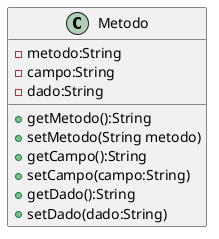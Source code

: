 @startuml
class Metodo {
    - metodo:String
    - campo:String
    - dado:String

    + getMetodo():String
    + setMetodo(String metodo)
    + getCampo():String
    + setCampo(campo:String)
    + getDado():String
    + setDado(dado:String)
}

@enduml
